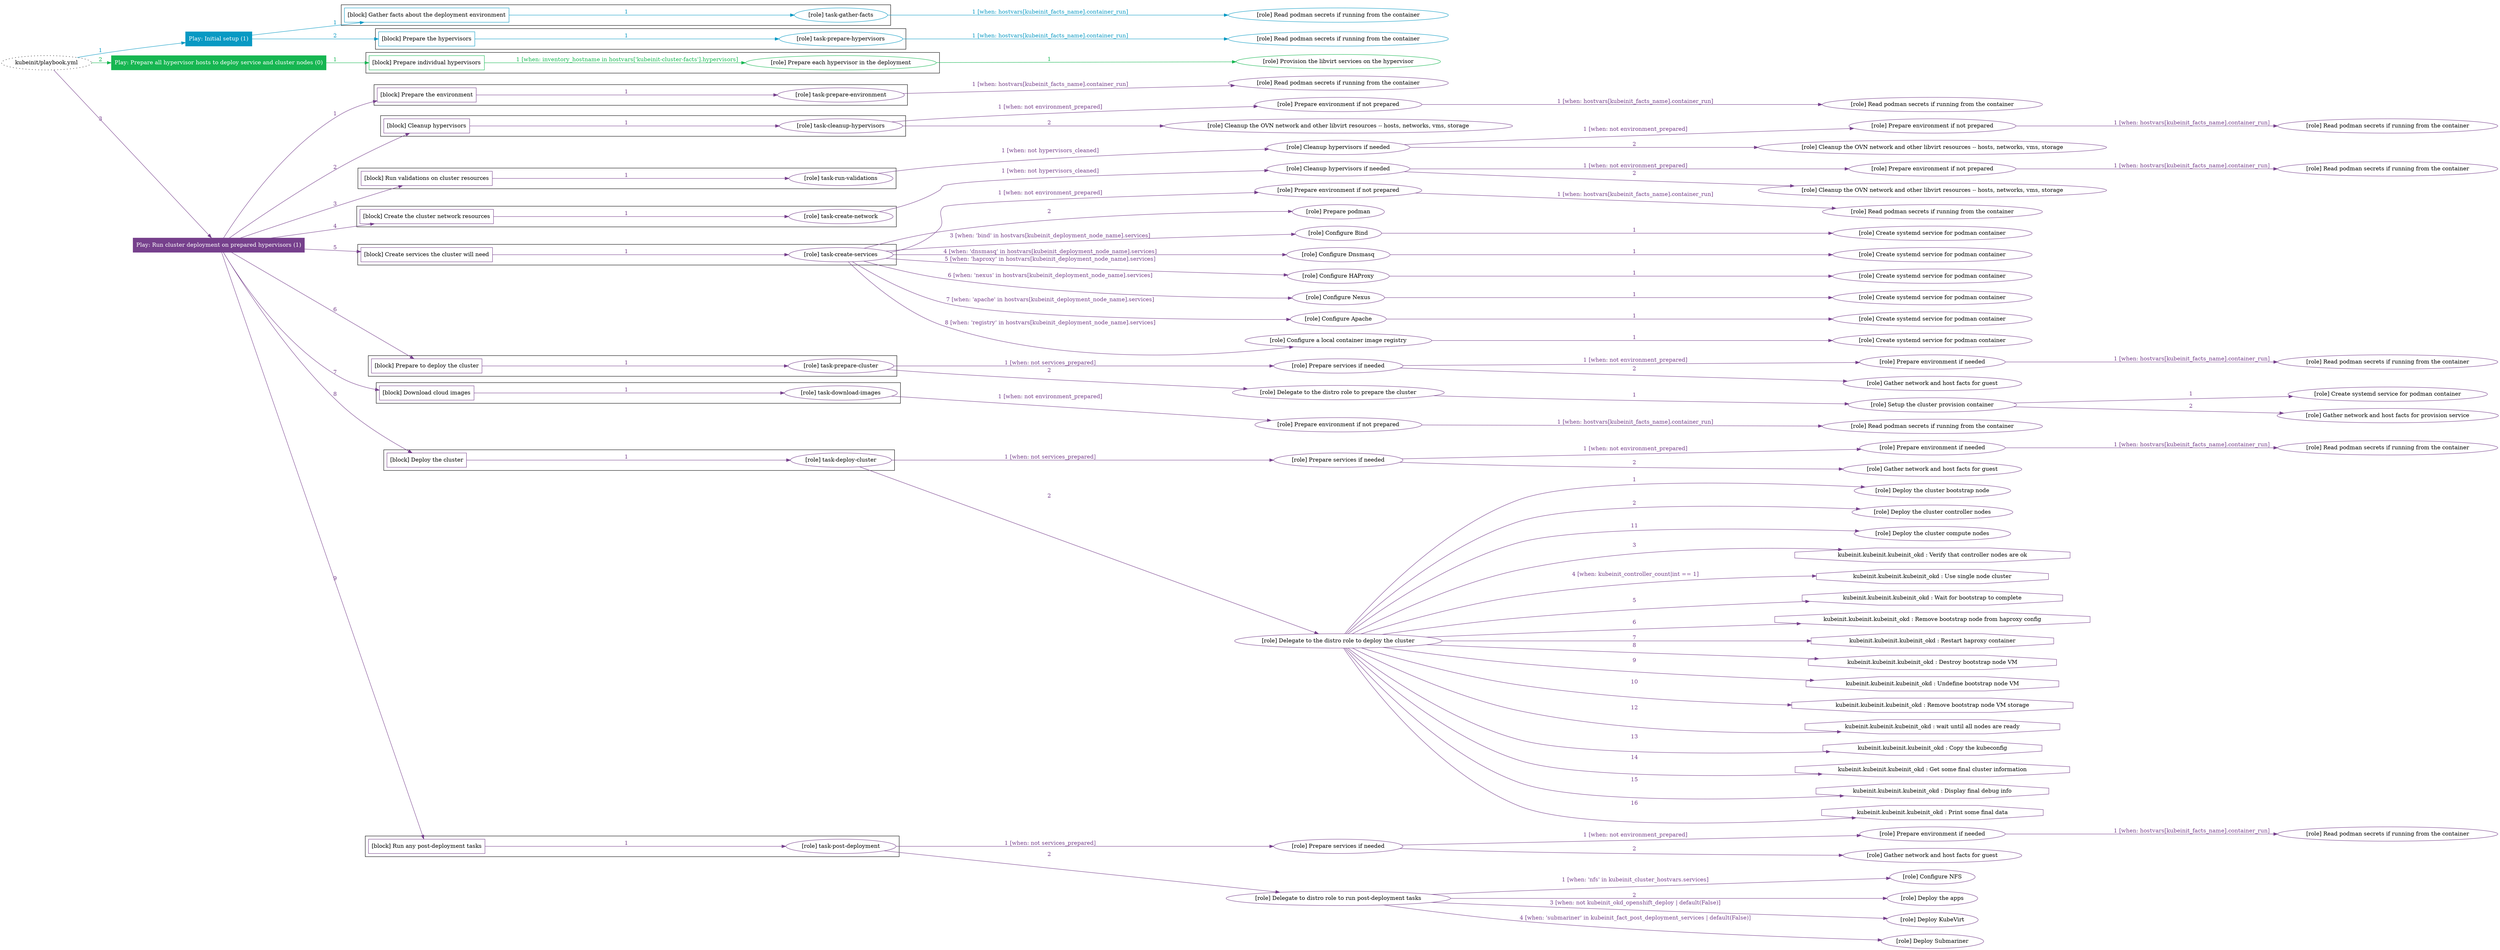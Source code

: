 digraph {
	graph [concentrate=true ordering=in rankdir=LR ratio=fill]
	edge [esep=5 sep=10]
	"kubeinit/playbook.yml" [id=root_node style=dotted]
	play_5c8b39b3 [label="Play: Initial setup (1)" color="#0899c3" fontcolor="#ffffff" id=play_5c8b39b3 shape=box style=filled tooltip=localhost]
	"kubeinit/playbook.yml" -> play_5c8b39b3 [label="1 " color="#0899c3" fontcolor="#0899c3" id=edge_3cf2b2e4 labeltooltip="1 " tooltip="1 "]
	subgraph "Read podman secrets if running from the container" {
		role_56e243b1 [label="[role] Read podman secrets if running from the container" color="#0899c3" id=role_56e243b1 tooltip="Read podman secrets if running from the container"]
	}
	subgraph "task-gather-facts" {
		role_77c908e4 [label="[role] task-gather-facts" color="#0899c3" id=role_77c908e4 tooltip="task-gather-facts"]
		role_77c908e4 -> role_56e243b1 [label="1 [when: hostvars[kubeinit_facts_name].container_run]" color="#0899c3" fontcolor="#0899c3" id=edge_cc170bc8 labeltooltip="1 [when: hostvars[kubeinit_facts_name].container_run]" tooltip="1 [when: hostvars[kubeinit_facts_name].container_run]"]
	}
	subgraph "Read podman secrets if running from the container" {
		role_e848a65b [label="[role] Read podman secrets if running from the container" color="#0899c3" id=role_e848a65b tooltip="Read podman secrets if running from the container"]
	}
	subgraph "task-prepare-hypervisors" {
		role_7d803bbf [label="[role] task-prepare-hypervisors" color="#0899c3" id=role_7d803bbf tooltip="task-prepare-hypervisors"]
		role_7d803bbf -> role_e848a65b [label="1 [when: hostvars[kubeinit_facts_name].container_run]" color="#0899c3" fontcolor="#0899c3" id=edge_942353c7 labeltooltip="1 [when: hostvars[kubeinit_facts_name].container_run]" tooltip="1 [when: hostvars[kubeinit_facts_name].container_run]"]
	}
	subgraph "Play: Initial setup (1)" {
		play_5c8b39b3 -> block_45b90d3b [label=1 color="#0899c3" fontcolor="#0899c3" id=edge_5575650a labeltooltip=1 tooltip=1]
		subgraph cluster_block_45b90d3b {
			block_45b90d3b [label="[block] Gather facts about the deployment environment" color="#0899c3" id=block_45b90d3b labeltooltip="Gather facts about the deployment environment" shape=box tooltip="Gather facts about the deployment environment"]
			block_45b90d3b -> role_77c908e4 [label="1 " color="#0899c3" fontcolor="#0899c3" id=edge_36234e87 labeltooltip="1 " tooltip="1 "]
		}
		play_5c8b39b3 -> block_cf8c08b4 [label=2 color="#0899c3" fontcolor="#0899c3" id=edge_239248d1 labeltooltip=2 tooltip=2]
		subgraph cluster_block_cf8c08b4 {
			block_cf8c08b4 [label="[block] Prepare the hypervisors" color="#0899c3" id=block_cf8c08b4 labeltooltip="Prepare the hypervisors" shape=box tooltip="Prepare the hypervisors"]
			block_cf8c08b4 -> role_7d803bbf [label="1 " color="#0899c3" fontcolor="#0899c3" id=edge_ebdf710e labeltooltip="1 " tooltip="1 "]
		}
	}
	play_27b8f38e [label="Play: Prepare all hypervisor hosts to deploy service and cluster nodes (0)" color="#16b651" fontcolor="#ffffff" id=play_27b8f38e shape=box style=filled tooltip="Play: Prepare all hypervisor hosts to deploy service and cluster nodes (0)"]
	"kubeinit/playbook.yml" -> play_27b8f38e [label="2 " color="#16b651" fontcolor="#16b651" id=edge_976c170d labeltooltip="2 " tooltip="2 "]
	subgraph "Provision the libvirt services on the hypervisor" {
		role_478a178c [label="[role] Provision the libvirt services on the hypervisor" color="#16b651" id=role_478a178c tooltip="Provision the libvirt services on the hypervisor"]
	}
	subgraph "Prepare each hypervisor in the deployment" {
		role_c5516521 [label="[role] Prepare each hypervisor in the deployment" color="#16b651" id=role_c5516521 tooltip="Prepare each hypervisor in the deployment"]
		role_c5516521 -> role_478a178c [label="1 " color="#16b651" fontcolor="#16b651" id=edge_352641c7 labeltooltip="1 " tooltip="1 "]
	}
	subgraph "Play: Prepare all hypervisor hosts to deploy service and cluster nodes (0)" {
		play_27b8f38e -> block_ace20be4 [label=1 color="#16b651" fontcolor="#16b651" id=edge_1e7a8203 labeltooltip=1 tooltip=1]
		subgraph cluster_block_ace20be4 {
			block_ace20be4 [label="[block] Prepare individual hypervisors" color="#16b651" id=block_ace20be4 labeltooltip="Prepare individual hypervisors" shape=box tooltip="Prepare individual hypervisors"]
			block_ace20be4 -> role_c5516521 [label="1 [when: inventory_hostname in hostvars['kubeinit-cluster-facts'].hypervisors]" color="#16b651" fontcolor="#16b651" id=edge_17c6a5fe labeltooltip="1 [when: inventory_hostname in hostvars['kubeinit-cluster-facts'].hypervisors]" tooltip="1 [when: inventory_hostname in hostvars['kubeinit-cluster-facts'].hypervisors]"]
		}
	}
	play_cc1cceab [label="Play: Run cluster deployment on prepared hypervisors (1)" color="#76408c" fontcolor="#ffffff" id=play_cc1cceab shape=box style=filled tooltip=localhost]
	"kubeinit/playbook.yml" -> play_cc1cceab [label="3 " color="#76408c" fontcolor="#76408c" id=edge_486e7a94 labeltooltip="3 " tooltip="3 "]
	subgraph "Read podman secrets if running from the container" {
		role_3e9e37f0 [label="[role] Read podman secrets if running from the container" color="#76408c" id=role_3e9e37f0 tooltip="Read podman secrets if running from the container"]
	}
	subgraph "task-prepare-environment" {
		role_5947cb0c [label="[role] task-prepare-environment" color="#76408c" id=role_5947cb0c tooltip="task-prepare-environment"]
		role_5947cb0c -> role_3e9e37f0 [label="1 [when: hostvars[kubeinit_facts_name].container_run]" color="#76408c" fontcolor="#76408c" id=edge_ea14557b labeltooltip="1 [when: hostvars[kubeinit_facts_name].container_run]" tooltip="1 [when: hostvars[kubeinit_facts_name].container_run]"]
	}
	subgraph "Read podman secrets if running from the container" {
		role_1e8b2df4 [label="[role] Read podman secrets if running from the container" color="#76408c" id=role_1e8b2df4 tooltip="Read podman secrets if running from the container"]
	}
	subgraph "Prepare environment if not prepared" {
		role_1b00283d [label="[role] Prepare environment if not prepared" color="#76408c" id=role_1b00283d tooltip="Prepare environment if not prepared"]
		role_1b00283d -> role_1e8b2df4 [label="1 [when: hostvars[kubeinit_facts_name].container_run]" color="#76408c" fontcolor="#76408c" id=edge_5eaaa2e0 labeltooltip="1 [when: hostvars[kubeinit_facts_name].container_run]" tooltip="1 [when: hostvars[kubeinit_facts_name].container_run]"]
	}
	subgraph "Cleanup the OVN network and other libvirt resources -- hosts, networks, vms, storage" {
		role_b22c5843 [label="[role] Cleanup the OVN network and other libvirt resources -- hosts, networks, vms, storage" color="#76408c" id=role_b22c5843 tooltip="Cleanup the OVN network and other libvirt resources -- hosts, networks, vms, storage"]
	}
	subgraph "task-cleanup-hypervisors" {
		role_f761898d [label="[role] task-cleanup-hypervisors" color="#76408c" id=role_f761898d tooltip="task-cleanup-hypervisors"]
		role_f761898d -> role_1b00283d [label="1 [when: not environment_prepared]" color="#76408c" fontcolor="#76408c" id=edge_bd1f5664 labeltooltip="1 [when: not environment_prepared]" tooltip="1 [when: not environment_prepared]"]
		role_f761898d -> role_b22c5843 [label="2 " color="#76408c" fontcolor="#76408c" id=edge_335a00fa labeltooltip="2 " tooltip="2 "]
	}
	subgraph "Read podman secrets if running from the container" {
		role_64d0111f [label="[role] Read podman secrets if running from the container" color="#76408c" id=role_64d0111f tooltip="Read podman secrets if running from the container"]
	}
	subgraph "Prepare environment if not prepared" {
		role_07f49090 [label="[role] Prepare environment if not prepared" color="#76408c" id=role_07f49090 tooltip="Prepare environment if not prepared"]
		role_07f49090 -> role_64d0111f [label="1 [when: hostvars[kubeinit_facts_name].container_run]" color="#76408c" fontcolor="#76408c" id=edge_cc9abcf9 labeltooltip="1 [when: hostvars[kubeinit_facts_name].container_run]" tooltip="1 [when: hostvars[kubeinit_facts_name].container_run]"]
	}
	subgraph "Cleanup the OVN network and other libvirt resources -- hosts, networks, vms, storage" {
		role_fa7df91b [label="[role] Cleanup the OVN network and other libvirt resources -- hosts, networks, vms, storage" color="#76408c" id=role_fa7df91b tooltip="Cleanup the OVN network and other libvirt resources -- hosts, networks, vms, storage"]
	}
	subgraph "Cleanup hypervisors if needed" {
		role_908fa3a5 [label="[role] Cleanup hypervisors if needed" color="#76408c" id=role_908fa3a5 tooltip="Cleanup hypervisors if needed"]
		role_908fa3a5 -> role_07f49090 [label="1 [when: not environment_prepared]" color="#76408c" fontcolor="#76408c" id=edge_5aa4e76d labeltooltip="1 [when: not environment_prepared]" tooltip="1 [when: not environment_prepared]"]
		role_908fa3a5 -> role_fa7df91b [label="2 " color="#76408c" fontcolor="#76408c" id=edge_4ed39898 labeltooltip="2 " tooltip="2 "]
	}
	subgraph "task-run-validations" {
		role_d70e5cc6 [label="[role] task-run-validations" color="#76408c" id=role_d70e5cc6 tooltip="task-run-validations"]
		role_d70e5cc6 -> role_908fa3a5 [label="1 [when: not hypervisors_cleaned]" color="#76408c" fontcolor="#76408c" id=edge_81d097ec labeltooltip="1 [when: not hypervisors_cleaned]" tooltip="1 [when: not hypervisors_cleaned]"]
	}
	subgraph "Read podman secrets if running from the container" {
		role_7f759aa7 [label="[role] Read podman secrets if running from the container" color="#76408c" id=role_7f759aa7 tooltip="Read podman secrets if running from the container"]
	}
	subgraph "Prepare environment if not prepared" {
		role_4472a25c [label="[role] Prepare environment if not prepared" color="#76408c" id=role_4472a25c tooltip="Prepare environment if not prepared"]
		role_4472a25c -> role_7f759aa7 [label="1 [when: hostvars[kubeinit_facts_name].container_run]" color="#76408c" fontcolor="#76408c" id=edge_69f39185 labeltooltip="1 [when: hostvars[kubeinit_facts_name].container_run]" tooltip="1 [when: hostvars[kubeinit_facts_name].container_run]"]
	}
	subgraph "Cleanup the OVN network and other libvirt resources -- hosts, networks, vms, storage" {
		role_30b2fc60 [label="[role] Cleanup the OVN network and other libvirt resources -- hosts, networks, vms, storage" color="#76408c" id=role_30b2fc60 tooltip="Cleanup the OVN network and other libvirt resources -- hosts, networks, vms, storage"]
	}
	subgraph "Cleanup hypervisors if needed" {
		role_cf626d87 [label="[role] Cleanup hypervisors if needed" color="#76408c" id=role_cf626d87 tooltip="Cleanup hypervisors if needed"]
		role_cf626d87 -> role_4472a25c [label="1 [when: not environment_prepared]" color="#76408c" fontcolor="#76408c" id=edge_ac335efc labeltooltip="1 [when: not environment_prepared]" tooltip="1 [when: not environment_prepared]"]
		role_cf626d87 -> role_30b2fc60 [label="2 " color="#76408c" fontcolor="#76408c" id=edge_6ffcf123 labeltooltip="2 " tooltip="2 "]
	}
	subgraph "task-create-network" {
		role_4bf5e5a7 [label="[role] task-create-network" color="#76408c" id=role_4bf5e5a7 tooltip="task-create-network"]
		role_4bf5e5a7 -> role_cf626d87 [label="1 [when: not hypervisors_cleaned]" color="#76408c" fontcolor="#76408c" id=edge_ef9ba8d8 labeltooltip="1 [when: not hypervisors_cleaned]" tooltip="1 [when: not hypervisors_cleaned]"]
	}
	subgraph "Read podman secrets if running from the container" {
		role_dd12ca3f [label="[role] Read podman secrets if running from the container" color="#76408c" id=role_dd12ca3f tooltip="Read podman secrets if running from the container"]
	}
	subgraph "Prepare environment if not prepared" {
		role_53341904 [label="[role] Prepare environment if not prepared" color="#76408c" id=role_53341904 tooltip="Prepare environment if not prepared"]
		role_53341904 -> role_dd12ca3f [label="1 [when: hostvars[kubeinit_facts_name].container_run]" color="#76408c" fontcolor="#76408c" id=edge_3a1be000 labeltooltip="1 [when: hostvars[kubeinit_facts_name].container_run]" tooltip="1 [when: hostvars[kubeinit_facts_name].container_run]"]
	}
	subgraph "Prepare podman" {
		role_fd9b2231 [label="[role] Prepare podman" color="#76408c" id=role_fd9b2231 tooltip="Prepare podman"]
	}
	subgraph "Create systemd service for podman container" {
		role_ceea5f85 [label="[role] Create systemd service for podman container" color="#76408c" id=role_ceea5f85 tooltip="Create systemd service for podman container"]
	}
	subgraph "Configure Bind" {
		role_045fecdd [label="[role] Configure Bind" color="#76408c" id=role_045fecdd tooltip="Configure Bind"]
		role_045fecdd -> role_ceea5f85 [label="1 " color="#76408c" fontcolor="#76408c" id=edge_5590214a labeltooltip="1 " tooltip="1 "]
	}
	subgraph "Create systemd service for podman container" {
		role_70a8ae37 [label="[role] Create systemd service for podman container" color="#76408c" id=role_70a8ae37 tooltip="Create systemd service for podman container"]
	}
	subgraph "Configure Dnsmasq" {
		role_00b91b61 [label="[role] Configure Dnsmasq" color="#76408c" id=role_00b91b61 tooltip="Configure Dnsmasq"]
		role_00b91b61 -> role_70a8ae37 [label="1 " color="#76408c" fontcolor="#76408c" id=edge_c1c0582c labeltooltip="1 " tooltip="1 "]
	}
	subgraph "Create systemd service for podman container" {
		role_3f99ca8f [label="[role] Create systemd service for podman container" color="#76408c" id=role_3f99ca8f tooltip="Create systemd service for podman container"]
	}
	subgraph "Configure HAProxy" {
		role_0a2e642f [label="[role] Configure HAProxy" color="#76408c" id=role_0a2e642f tooltip="Configure HAProxy"]
		role_0a2e642f -> role_3f99ca8f [label="1 " color="#76408c" fontcolor="#76408c" id=edge_9a2b0be3 labeltooltip="1 " tooltip="1 "]
	}
	subgraph "Create systemd service for podman container" {
		role_081c6477 [label="[role] Create systemd service for podman container" color="#76408c" id=role_081c6477 tooltip="Create systemd service for podman container"]
	}
	subgraph "Configure Nexus" {
		role_38cb79f9 [label="[role] Configure Nexus" color="#76408c" id=role_38cb79f9 tooltip="Configure Nexus"]
		role_38cb79f9 -> role_081c6477 [label="1 " color="#76408c" fontcolor="#76408c" id=edge_bf8b7bd1 labeltooltip="1 " tooltip="1 "]
	}
	subgraph "Create systemd service for podman container" {
		role_f6731ca7 [label="[role] Create systemd service for podman container" color="#76408c" id=role_f6731ca7 tooltip="Create systemd service for podman container"]
	}
	subgraph "Configure Apache" {
		role_d2f11036 [label="[role] Configure Apache" color="#76408c" id=role_d2f11036 tooltip="Configure Apache"]
		role_d2f11036 -> role_f6731ca7 [label="1 " color="#76408c" fontcolor="#76408c" id=edge_2527691c labeltooltip="1 " tooltip="1 "]
	}
	subgraph "Create systemd service for podman container" {
		role_b7c48f0a [label="[role] Create systemd service for podman container" color="#76408c" id=role_b7c48f0a tooltip="Create systemd service for podman container"]
	}
	subgraph "Configure a local container image registry" {
		role_4ec1e5ce [label="[role] Configure a local container image registry" color="#76408c" id=role_4ec1e5ce tooltip="Configure a local container image registry"]
		role_4ec1e5ce -> role_b7c48f0a [label="1 " color="#76408c" fontcolor="#76408c" id=edge_25c0f155 labeltooltip="1 " tooltip="1 "]
	}
	subgraph "task-create-services" {
		role_6d9b3871 [label="[role] task-create-services" color="#76408c" id=role_6d9b3871 tooltip="task-create-services"]
		role_6d9b3871 -> role_53341904 [label="1 [when: not environment_prepared]" color="#76408c" fontcolor="#76408c" id=edge_97aa5d2f labeltooltip="1 [when: not environment_prepared]" tooltip="1 [when: not environment_prepared]"]
		role_6d9b3871 -> role_fd9b2231 [label="2 " color="#76408c" fontcolor="#76408c" id=edge_8b3851aa labeltooltip="2 " tooltip="2 "]
		role_6d9b3871 -> role_045fecdd [label="3 [when: 'bind' in hostvars[kubeinit_deployment_node_name].services]" color="#76408c" fontcolor="#76408c" id=edge_29aab0de labeltooltip="3 [when: 'bind' in hostvars[kubeinit_deployment_node_name].services]" tooltip="3 [when: 'bind' in hostvars[kubeinit_deployment_node_name].services]"]
		role_6d9b3871 -> role_00b91b61 [label="4 [when: 'dnsmasq' in hostvars[kubeinit_deployment_node_name].services]" color="#76408c" fontcolor="#76408c" id=edge_a18be772 labeltooltip="4 [when: 'dnsmasq' in hostvars[kubeinit_deployment_node_name].services]" tooltip="4 [when: 'dnsmasq' in hostvars[kubeinit_deployment_node_name].services]"]
		role_6d9b3871 -> role_0a2e642f [label="5 [when: 'haproxy' in hostvars[kubeinit_deployment_node_name].services]" color="#76408c" fontcolor="#76408c" id=edge_db0bae96 labeltooltip="5 [when: 'haproxy' in hostvars[kubeinit_deployment_node_name].services]" tooltip="5 [when: 'haproxy' in hostvars[kubeinit_deployment_node_name].services]"]
		role_6d9b3871 -> role_38cb79f9 [label="6 [when: 'nexus' in hostvars[kubeinit_deployment_node_name].services]" color="#76408c" fontcolor="#76408c" id=edge_a1433728 labeltooltip="6 [when: 'nexus' in hostvars[kubeinit_deployment_node_name].services]" tooltip="6 [when: 'nexus' in hostvars[kubeinit_deployment_node_name].services]"]
		role_6d9b3871 -> role_d2f11036 [label="7 [when: 'apache' in hostvars[kubeinit_deployment_node_name].services]" color="#76408c" fontcolor="#76408c" id=edge_74beb2cf labeltooltip="7 [when: 'apache' in hostvars[kubeinit_deployment_node_name].services]" tooltip="7 [when: 'apache' in hostvars[kubeinit_deployment_node_name].services]"]
		role_6d9b3871 -> role_4ec1e5ce [label="8 [when: 'registry' in hostvars[kubeinit_deployment_node_name].services]" color="#76408c" fontcolor="#76408c" id=edge_09e63507 labeltooltip="8 [when: 'registry' in hostvars[kubeinit_deployment_node_name].services]" tooltip="8 [when: 'registry' in hostvars[kubeinit_deployment_node_name].services]"]
	}
	subgraph "Read podman secrets if running from the container" {
		role_d647ae66 [label="[role] Read podman secrets if running from the container" color="#76408c" id=role_d647ae66 tooltip="Read podman secrets if running from the container"]
	}
	subgraph "Prepare environment if needed" {
		role_d816f705 [label="[role] Prepare environment if needed" color="#76408c" id=role_d816f705 tooltip="Prepare environment if needed"]
		role_d816f705 -> role_d647ae66 [label="1 [when: hostvars[kubeinit_facts_name].container_run]" color="#76408c" fontcolor="#76408c" id=edge_ac96ef23 labeltooltip="1 [when: hostvars[kubeinit_facts_name].container_run]" tooltip="1 [when: hostvars[kubeinit_facts_name].container_run]"]
	}
	subgraph "Gather network and host facts for guest" {
		role_28f10ef3 [label="[role] Gather network and host facts for guest" color="#76408c" id=role_28f10ef3 tooltip="Gather network and host facts for guest"]
	}
	subgraph "Prepare services if needed" {
		role_a2cde900 [label="[role] Prepare services if needed" color="#76408c" id=role_a2cde900 tooltip="Prepare services if needed"]
		role_a2cde900 -> role_d816f705 [label="1 [when: not environment_prepared]" color="#76408c" fontcolor="#76408c" id=edge_02a4807d labeltooltip="1 [when: not environment_prepared]" tooltip="1 [when: not environment_prepared]"]
		role_a2cde900 -> role_28f10ef3 [label="2 " color="#76408c" fontcolor="#76408c" id=edge_9d326a5d labeltooltip="2 " tooltip="2 "]
	}
	subgraph "Create systemd service for podman container" {
		role_7b07259c [label="[role] Create systemd service for podman container" color="#76408c" id=role_7b07259c tooltip="Create systemd service for podman container"]
	}
	subgraph "Gather network and host facts for provision service" {
		role_33ede92d [label="[role] Gather network and host facts for provision service" color="#76408c" id=role_33ede92d tooltip="Gather network and host facts for provision service"]
	}
	subgraph "Setup the cluster provision container" {
		role_f0b3d6ef [label="[role] Setup the cluster provision container" color="#76408c" id=role_f0b3d6ef tooltip="Setup the cluster provision container"]
		role_f0b3d6ef -> role_7b07259c [label="1 " color="#76408c" fontcolor="#76408c" id=edge_35909991 labeltooltip="1 " tooltip="1 "]
		role_f0b3d6ef -> role_33ede92d [label="2 " color="#76408c" fontcolor="#76408c" id=edge_e163a561 labeltooltip="2 " tooltip="2 "]
	}
	subgraph "Delegate to the distro role to prepare the cluster" {
		role_84459b71 [label="[role] Delegate to the distro role to prepare the cluster" color="#76408c" id=role_84459b71 tooltip="Delegate to the distro role to prepare the cluster"]
		role_84459b71 -> role_f0b3d6ef [label="1 " color="#76408c" fontcolor="#76408c" id=edge_081cfa04 labeltooltip="1 " tooltip="1 "]
	}
	subgraph "task-prepare-cluster" {
		role_57e79482 [label="[role] task-prepare-cluster" color="#76408c" id=role_57e79482 tooltip="task-prepare-cluster"]
		role_57e79482 -> role_a2cde900 [label="1 [when: not services_prepared]" color="#76408c" fontcolor="#76408c" id=edge_e75d1b7a labeltooltip="1 [when: not services_prepared]" tooltip="1 [when: not services_prepared]"]
		role_57e79482 -> role_84459b71 [label="2 " color="#76408c" fontcolor="#76408c" id=edge_a235fe1d labeltooltip="2 " tooltip="2 "]
	}
	subgraph "Read podman secrets if running from the container" {
		role_080f7055 [label="[role] Read podman secrets if running from the container" color="#76408c" id=role_080f7055 tooltip="Read podman secrets if running from the container"]
	}
	subgraph "Prepare environment if not prepared" {
		role_a7f3d33d [label="[role] Prepare environment if not prepared" color="#76408c" id=role_a7f3d33d tooltip="Prepare environment if not prepared"]
		role_a7f3d33d -> role_080f7055 [label="1 [when: hostvars[kubeinit_facts_name].container_run]" color="#76408c" fontcolor="#76408c" id=edge_538ac226 labeltooltip="1 [when: hostvars[kubeinit_facts_name].container_run]" tooltip="1 [when: hostvars[kubeinit_facts_name].container_run]"]
	}
	subgraph "task-download-images" {
		role_cc18c6f3 [label="[role] task-download-images" color="#76408c" id=role_cc18c6f3 tooltip="task-download-images"]
		role_cc18c6f3 -> role_a7f3d33d [label="1 [when: not environment_prepared]" color="#76408c" fontcolor="#76408c" id=edge_bd00e2aa labeltooltip="1 [when: not environment_prepared]" tooltip="1 [when: not environment_prepared]"]
	}
	subgraph "Read podman secrets if running from the container" {
		role_bb16b7cf [label="[role] Read podman secrets if running from the container" color="#76408c" id=role_bb16b7cf tooltip="Read podman secrets if running from the container"]
	}
	subgraph "Prepare environment if needed" {
		role_83fbd22f [label="[role] Prepare environment if needed" color="#76408c" id=role_83fbd22f tooltip="Prepare environment if needed"]
		role_83fbd22f -> role_bb16b7cf [label="1 [when: hostvars[kubeinit_facts_name].container_run]" color="#76408c" fontcolor="#76408c" id=edge_966dcc37 labeltooltip="1 [when: hostvars[kubeinit_facts_name].container_run]" tooltip="1 [when: hostvars[kubeinit_facts_name].container_run]"]
	}
	subgraph "Gather network and host facts for guest" {
		role_12dc7004 [label="[role] Gather network and host facts for guest" color="#76408c" id=role_12dc7004 tooltip="Gather network and host facts for guest"]
	}
	subgraph "Prepare services if needed" {
		role_714403ba [label="[role] Prepare services if needed" color="#76408c" id=role_714403ba tooltip="Prepare services if needed"]
		role_714403ba -> role_83fbd22f [label="1 [when: not environment_prepared]" color="#76408c" fontcolor="#76408c" id=edge_ceb47864 labeltooltip="1 [when: not environment_prepared]" tooltip="1 [when: not environment_prepared]"]
		role_714403ba -> role_12dc7004 [label="2 " color="#76408c" fontcolor="#76408c" id=edge_882fa38a labeltooltip="2 " tooltip="2 "]
	}
	subgraph "Deploy the cluster bootstrap node" {
		role_f75fa2b1 [label="[role] Deploy the cluster bootstrap node" color="#76408c" id=role_f75fa2b1 tooltip="Deploy the cluster bootstrap node"]
	}
	subgraph "Deploy the cluster controller nodes" {
		role_17495219 [label="[role] Deploy the cluster controller nodes" color="#76408c" id=role_17495219 tooltip="Deploy the cluster controller nodes"]
	}
	subgraph "Deploy the cluster compute nodes" {
		role_2a3c63fe [label="[role] Deploy the cluster compute nodes" color="#76408c" id=role_2a3c63fe tooltip="Deploy the cluster compute nodes"]
	}
	subgraph "Delegate to the distro role to deploy the cluster" {
		role_34488365 [label="[role] Delegate to the distro role to deploy the cluster" color="#76408c" id=role_34488365 tooltip="Delegate to the distro role to deploy the cluster"]
		role_34488365 -> role_f75fa2b1 [label="1 " color="#76408c" fontcolor="#76408c" id=edge_a5c63eb8 labeltooltip="1 " tooltip="1 "]
		role_34488365 -> role_17495219 [label="2 " color="#76408c" fontcolor="#76408c" id=edge_f761c056 labeltooltip="2 " tooltip="2 "]
		task_185461ae [label="kubeinit.kubeinit.kubeinit_okd : Verify that controller nodes are ok" color="#76408c" id=task_185461ae shape=octagon tooltip="kubeinit.kubeinit.kubeinit_okd : Verify that controller nodes are ok"]
		role_34488365 -> task_185461ae [label="3 " color="#76408c" fontcolor="#76408c" id=edge_56ced351 labeltooltip="3 " tooltip="3 "]
		task_82f857aa [label="kubeinit.kubeinit.kubeinit_okd : Use single node cluster" color="#76408c" id=task_82f857aa shape=octagon tooltip="kubeinit.kubeinit.kubeinit_okd : Use single node cluster"]
		role_34488365 -> task_82f857aa [label="4 [when: kubeinit_controller_count|int == 1]" color="#76408c" fontcolor="#76408c" id=edge_163cf9b8 labeltooltip="4 [when: kubeinit_controller_count|int == 1]" tooltip="4 [when: kubeinit_controller_count|int == 1]"]
		task_46ba4ae8 [label="kubeinit.kubeinit.kubeinit_okd : Wait for bootstrap to complete" color="#76408c" id=task_46ba4ae8 shape=octagon tooltip="kubeinit.kubeinit.kubeinit_okd : Wait for bootstrap to complete"]
		role_34488365 -> task_46ba4ae8 [label="5 " color="#76408c" fontcolor="#76408c" id=edge_8b79edcb labeltooltip="5 " tooltip="5 "]
		task_20405387 [label="kubeinit.kubeinit.kubeinit_okd : Remove bootstrap node from haproxy config" color="#76408c" id=task_20405387 shape=octagon tooltip="kubeinit.kubeinit.kubeinit_okd : Remove bootstrap node from haproxy config"]
		role_34488365 -> task_20405387 [label="6 " color="#76408c" fontcolor="#76408c" id=edge_b72e8a09 labeltooltip="6 " tooltip="6 "]
		task_5ad40298 [label="kubeinit.kubeinit.kubeinit_okd : Restart haproxy container" color="#76408c" id=task_5ad40298 shape=octagon tooltip="kubeinit.kubeinit.kubeinit_okd : Restart haproxy container"]
		role_34488365 -> task_5ad40298 [label="7 " color="#76408c" fontcolor="#76408c" id=edge_743d08a0 labeltooltip="7 " tooltip="7 "]
		task_6c239d8a [label="kubeinit.kubeinit.kubeinit_okd : Destroy bootstrap node VM" color="#76408c" id=task_6c239d8a shape=octagon tooltip="kubeinit.kubeinit.kubeinit_okd : Destroy bootstrap node VM"]
		role_34488365 -> task_6c239d8a [label="8 " color="#76408c" fontcolor="#76408c" id=edge_75e9d9f6 labeltooltip="8 " tooltip="8 "]
		task_7eeaef6a [label="kubeinit.kubeinit.kubeinit_okd : Undefine bootstrap node VM" color="#76408c" id=task_7eeaef6a shape=octagon tooltip="kubeinit.kubeinit.kubeinit_okd : Undefine bootstrap node VM"]
		role_34488365 -> task_7eeaef6a [label="9 " color="#76408c" fontcolor="#76408c" id=edge_08118c15 labeltooltip="9 " tooltip="9 "]
		task_b6344be6 [label="kubeinit.kubeinit.kubeinit_okd : Remove bootstrap node VM storage" color="#76408c" id=task_b6344be6 shape=octagon tooltip="kubeinit.kubeinit.kubeinit_okd : Remove bootstrap node VM storage"]
		role_34488365 -> task_b6344be6 [label="10 " color="#76408c" fontcolor="#76408c" id=edge_952ce501 labeltooltip="10 " tooltip="10 "]
		role_34488365 -> role_2a3c63fe [label="11 " color="#76408c" fontcolor="#76408c" id=edge_a3235985 labeltooltip="11 " tooltip="11 "]
		task_231e327d [label="kubeinit.kubeinit.kubeinit_okd : wait until all nodes are ready" color="#76408c" id=task_231e327d shape=octagon tooltip="kubeinit.kubeinit.kubeinit_okd : wait until all nodes are ready"]
		role_34488365 -> task_231e327d [label="12 " color="#76408c" fontcolor="#76408c" id=edge_6fb9c6fc labeltooltip="12 " tooltip="12 "]
		task_7ec59220 [label="kubeinit.kubeinit.kubeinit_okd : Copy the kubeconfig" color="#76408c" id=task_7ec59220 shape=octagon tooltip="kubeinit.kubeinit.kubeinit_okd : Copy the kubeconfig"]
		role_34488365 -> task_7ec59220 [label="13 " color="#76408c" fontcolor="#76408c" id=edge_31bcae7a labeltooltip="13 " tooltip="13 "]
		task_ada0dee7 [label="kubeinit.kubeinit.kubeinit_okd : Get some final cluster information" color="#76408c" id=task_ada0dee7 shape=octagon tooltip="kubeinit.kubeinit.kubeinit_okd : Get some final cluster information"]
		role_34488365 -> task_ada0dee7 [label="14 " color="#76408c" fontcolor="#76408c" id=edge_83539f68 labeltooltip="14 " tooltip="14 "]
		task_cdd9d8bb [label="kubeinit.kubeinit.kubeinit_okd : Display final debug info" color="#76408c" id=task_cdd9d8bb shape=octagon tooltip="kubeinit.kubeinit.kubeinit_okd : Display final debug info"]
		role_34488365 -> task_cdd9d8bb [label="15 " color="#76408c" fontcolor="#76408c" id=edge_e114a795 labeltooltip="15 " tooltip="15 "]
		task_b4293ba5 [label="kubeinit.kubeinit.kubeinit_okd : Print some final data" color="#76408c" id=task_b4293ba5 shape=octagon tooltip="kubeinit.kubeinit.kubeinit_okd : Print some final data"]
		role_34488365 -> task_b4293ba5 [label="16 " color="#76408c" fontcolor="#76408c" id=edge_dce27444 labeltooltip="16 " tooltip="16 "]
	}
	subgraph "task-deploy-cluster" {
		role_eb007334 [label="[role] task-deploy-cluster" color="#76408c" id=role_eb007334 tooltip="task-deploy-cluster"]
		role_eb007334 -> role_714403ba [label="1 [when: not services_prepared]" color="#76408c" fontcolor="#76408c" id=edge_ad451b36 labeltooltip="1 [when: not services_prepared]" tooltip="1 [when: not services_prepared]"]
		role_eb007334 -> role_34488365 [label="2 " color="#76408c" fontcolor="#76408c" id=edge_d5e5b950 labeltooltip="2 " tooltip="2 "]
	}
	subgraph "Read podman secrets if running from the container" {
		role_067c3ba6 [label="[role] Read podman secrets if running from the container" color="#76408c" id=role_067c3ba6 tooltip="Read podman secrets if running from the container"]
	}
	subgraph "Prepare environment if needed" {
		role_885040cb [label="[role] Prepare environment if needed" color="#76408c" id=role_885040cb tooltip="Prepare environment if needed"]
		role_885040cb -> role_067c3ba6 [label="1 [when: hostvars[kubeinit_facts_name].container_run]" color="#76408c" fontcolor="#76408c" id=edge_152121eb labeltooltip="1 [when: hostvars[kubeinit_facts_name].container_run]" tooltip="1 [when: hostvars[kubeinit_facts_name].container_run]"]
	}
	subgraph "Gather network and host facts for guest" {
		role_6d0143aa [label="[role] Gather network and host facts for guest" color="#76408c" id=role_6d0143aa tooltip="Gather network and host facts for guest"]
	}
	subgraph "Prepare services if needed" {
		role_1210e4bf [label="[role] Prepare services if needed" color="#76408c" id=role_1210e4bf tooltip="Prepare services if needed"]
		role_1210e4bf -> role_885040cb [label="1 [when: not environment_prepared]" color="#76408c" fontcolor="#76408c" id=edge_04485b8f labeltooltip="1 [when: not environment_prepared]" tooltip="1 [when: not environment_prepared]"]
		role_1210e4bf -> role_6d0143aa [label="2 " color="#76408c" fontcolor="#76408c" id=edge_cded17e8 labeltooltip="2 " tooltip="2 "]
	}
	subgraph "Configure NFS" {
		role_a6796346 [label="[role] Configure NFS" color="#76408c" id=role_a6796346 tooltip="Configure NFS"]
	}
	subgraph "Deploy the apps" {
		role_9e62a725 [label="[role] Deploy the apps" color="#76408c" id=role_9e62a725 tooltip="Deploy the apps"]
	}
	subgraph "Deploy KubeVirt" {
		role_354ad3f2 [label="[role] Deploy KubeVirt" color="#76408c" id=role_354ad3f2 tooltip="Deploy KubeVirt"]
	}
	subgraph "Deploy Submariner" {
		role_df5b1ed2 [label="[role] Deploy Submariner" color="#76408c" id=role_df5b1ed2 tooltip="Deploy Submariner"]
	}
	subgraph "Delegate to distro role to run post-deployment tasks" {
		role_de132b5c [label="[role] Delegate to distro role to run post-deployment tasks" color="#76408c" id=role_de132b5c tooltip="Delegate to distro role to run post-deployment tasks"]
		role_de132b5c -> role_a6796346 [label="1 [when: 'nfs' in kubeinit_cluster_hostvars.services]" color="#76408c" fontcolor="#76408c" id=edge_b92b1c3a labeltooltip="1 [when: 'nfs' in kubeinit_cluster_hostvars.services]" tooltip="1 [when: 'nfs' in kubeinit_cluster_hostvars.services]"]
		role_de132b5c -> role_9e62a725 [label="2 " color="#76408c" fontcolor="#76408c" id=edge_69edff07 labeltooltip="2 " tooltip="2 "]
		role_de132b5c -> role_354ad3f2 [label="3 [when: not kubeinit_okd_openshift_deploy | default(False)]" color="#76408c" fontcolor="#76408c" id=edge_ff9a6ed8 labeltooltip="3 [when: not kubeinit_okd_openshift_deploy | default(False)]" tooltip="3 [when: not kubeinit_okd_openshift_deploy | default(False)]"]
		role_de132b5c -> role_df5b1ed2 [label="4 [when: 'submariner' in kubeinit_fact_post_deployment_services | default(False)]" color="#76408c" fontcolor="#76408c" id=edge_9a091877 labeltooltip="4 [when: 'submariner' in kubeinit_fact_post_deployment_services | default(False)]" tooltip="4 [when: 'submariner' in kubeinit_fact_post_deployment_services | default(False)]"]
	}
	subgraph "task-post-deployment" {
		role_03eb31ad [label="[role] task-post-deployment" color="#76408c" id=role_03eb31ad tooltip="task-post-deployment"]
		role_03eb31ad -> role_1210e4bf [label="1 [when: not services_prepared]" color="#76408c" fontcolor="#76408c" id=edge_45d25652 labeltooltip="1 [when: not services_prepared]" tooltip="1 [when: not services_prepared]"]
		role_03eb31ad -> role_de132b5c [label="2 " color="#76408c" fontcolor="#76408c" id=edge_176f4ffc labeltooltip="2 " tooltip="2 "]
	}
	subgraph "Play: Run cluster deployment on prepared hypervisors (1)" {
		play_cc1cceab -> block_0a3ce7a4 [label=1 color="#76408c" fontcolor="#76408c" id=edge_76465c9b labeltooltip=1 tooltip=1]
		subgraph cluster_block_0a3ce7a4 {
			block_0a3ce7a4 [label="[block] Prepare the environment" color="#76408c" id=block_0a3ce7a4 labeltooltip="Prepare the environment" shape=box tooltip="Prepare the environment"]
			block_0a3ce7a4 -> role_5947cb0c [label="1 " color="#76408c" fontcolor="#76408c" id=edge_edd934be labeltooltip="1 " tooltip="1 "]
		}
		play_cc1cceab -> block_8622334c [label=2 color="#76408c" fontcolor="#76408c" id=edge_249a5387 labeltooltip=2 tooltip=2]
		subgraph cluster_block_8622334c {
			block_8622334c [label="[block] Cleanup hypervisors" color="#76408c" id=block_8622334c labeltooltip="Cleanup hypervisors" shape=box tooltip="Cleanup hypervisors"]
			block_8622334c -> role_f761898d [label="1 " color="#76408c" fontcolor="#76408c" id=edge_5d0d9883 labeltooltip="1 " tooltip="1 "]
		}
		play_cc1cceab -> block_3884c24a [label=3 color="#76408c" fontcolor="#76408c" id=edge_148e6f6e labeltooltip=3 tooltip=3]
		subgraph cluster_block_3884c24a {
			block_3884c24a [label="[block] Run validations on cluster resources" color="#76408c" id=block_3884c24a labeltooltip="Run validations on cluster resources" shape=box tooltip="Run validations on cluster resources"]
			block_3884c24a -> role_d70e5cc6 [label="1 " color="#76408c" fontcolor="#76408c" id=edge_44837f2c labeltooltip="1 " tooltip="1 "]
		}
		play_cc1cceab -> block_f5d5780f [label=4 color="#76408c" fontcolor="#76408c" id=edge_d1ca5270 labeltooltip=4 tooltip=4]
		subgraph cluster_block_f5d5780f {
			block_f5d5780f [label="[block] Create the cluster network resources" color="#76408c" id=block_f5d5780f labeltooltip="Create the cluster network resources" shape=box tooltip="Create the cluster network resources"]
			block_f5d5780f -> role_4bf5e5a7 [label="1 " color="#76408c" fontcolor="#76408c" id=edge_a353ece2 labeltooltip="1 " tooltip="1 "]
		}
		play_cc1cceab -> block_2b97c8d2 [label=5 color="#76408c" fontcolor="#76408c" id=edge_d8f267d0 labeltooltip=5 tooltip=5]
		subgraph cluster_block_2b97c8d2 {
			block_2b97c8d2 [label="[block] Create services the cluster will need" color="#76408c" id=block_2b97c8d2 labeltooltip="Create services the cluster will need" shape=box tooltip="Create services the cluster will need"]
			block_2b97c8d2 -> role_6d9b3871 [label="1 " color="#76408c" fontcolor="#76408c" id=edge_89c4fd78 labeltooltip="1 " tooltip="1 "]
		}
		play_cc1cceab -> block_4b66b72b [label=6 color="#76408c" fontcolor="#76408c" id=edge_97208224 labeltooltip=6 tooltip=6]
		subgraph cluster_block_4b66b72b {
			block_4b66b72b [label="[block] Prepare to deploy the cluster" color="#76408c" id=block_4b66b72b labeltooltip="Prepare to deploy the cluster" shape=box tooltip="Prepare to deploy the cluster"]
			block_4b66b72b -> role_57e79482 [label="1 " color="#76408c" fontcolor="#76408c" id=edge_ef34db89 labeltooltip="1 " tooltip="1 "]
		}
		play_cc1cceab -> block_bc807a37 [label=7 color="#76408c" fontcolor="#76408c" id=edge_df516ca1 labeltooltip=7 tooltip=7]
		subgraph cluster_block_bc807a37 {
			block_bc807a37 [label="[block] Download cloud images" color="#76408c" id=block_bc807a37 labeltooltip="Download cloud images" shape=box tooltip="Download cloud images"]
			block_bc807a37 -> role_cc18c6f3 [label="1 " color="#76408c" fontcolor="#76408c" id=edge_003f4891 labeltooltip="1 " tooltip="1 "]
		}
		play_cc1cceab -> block_8ef93911 [label=8 color="#76408c" fontcolor="#76408c" id=edge_8d667155 labeltooltip=8 tooltip=8]
		subgraph cluster_block_8ef93911 {
			block_8ef93911 [label="[block] Deploy the cluster" color="#76408c" id=block_8ef93911 labeltooltip="Deploy the cluster" shape=box tooltip="Deploy the cluster"]
			block_8ef93911 -> role_eb007334 [label="1 " color="#76408c" fontcolor="#76408c" id=edge_5486b0e3 labeltooltip="1 " tooltip="1 "]
		}
		play_cc1cceab -> block_216fa178 [label=9 color="#76408c" fontcolor="#76408c" id=edge_b9760f7a labeltooltip=9 tooltip=9]
		subgraph cluster_block_216fa178 {
			block_216fa178 [label="[block] Run any post-deployment tasks" color="#76408c" id=block_216fa178 labeltooltip="Run any post-deployment tasks" shape=box tooltip="Run any post-deployment tasks"]
			block_216fa178 -> role_03eb31ad [label="1 " color="#76408c" fontcolor="#76408c" id=edge_5df9839c labeltooltip="1 " tooltip="1 "]
		}
	}
}
